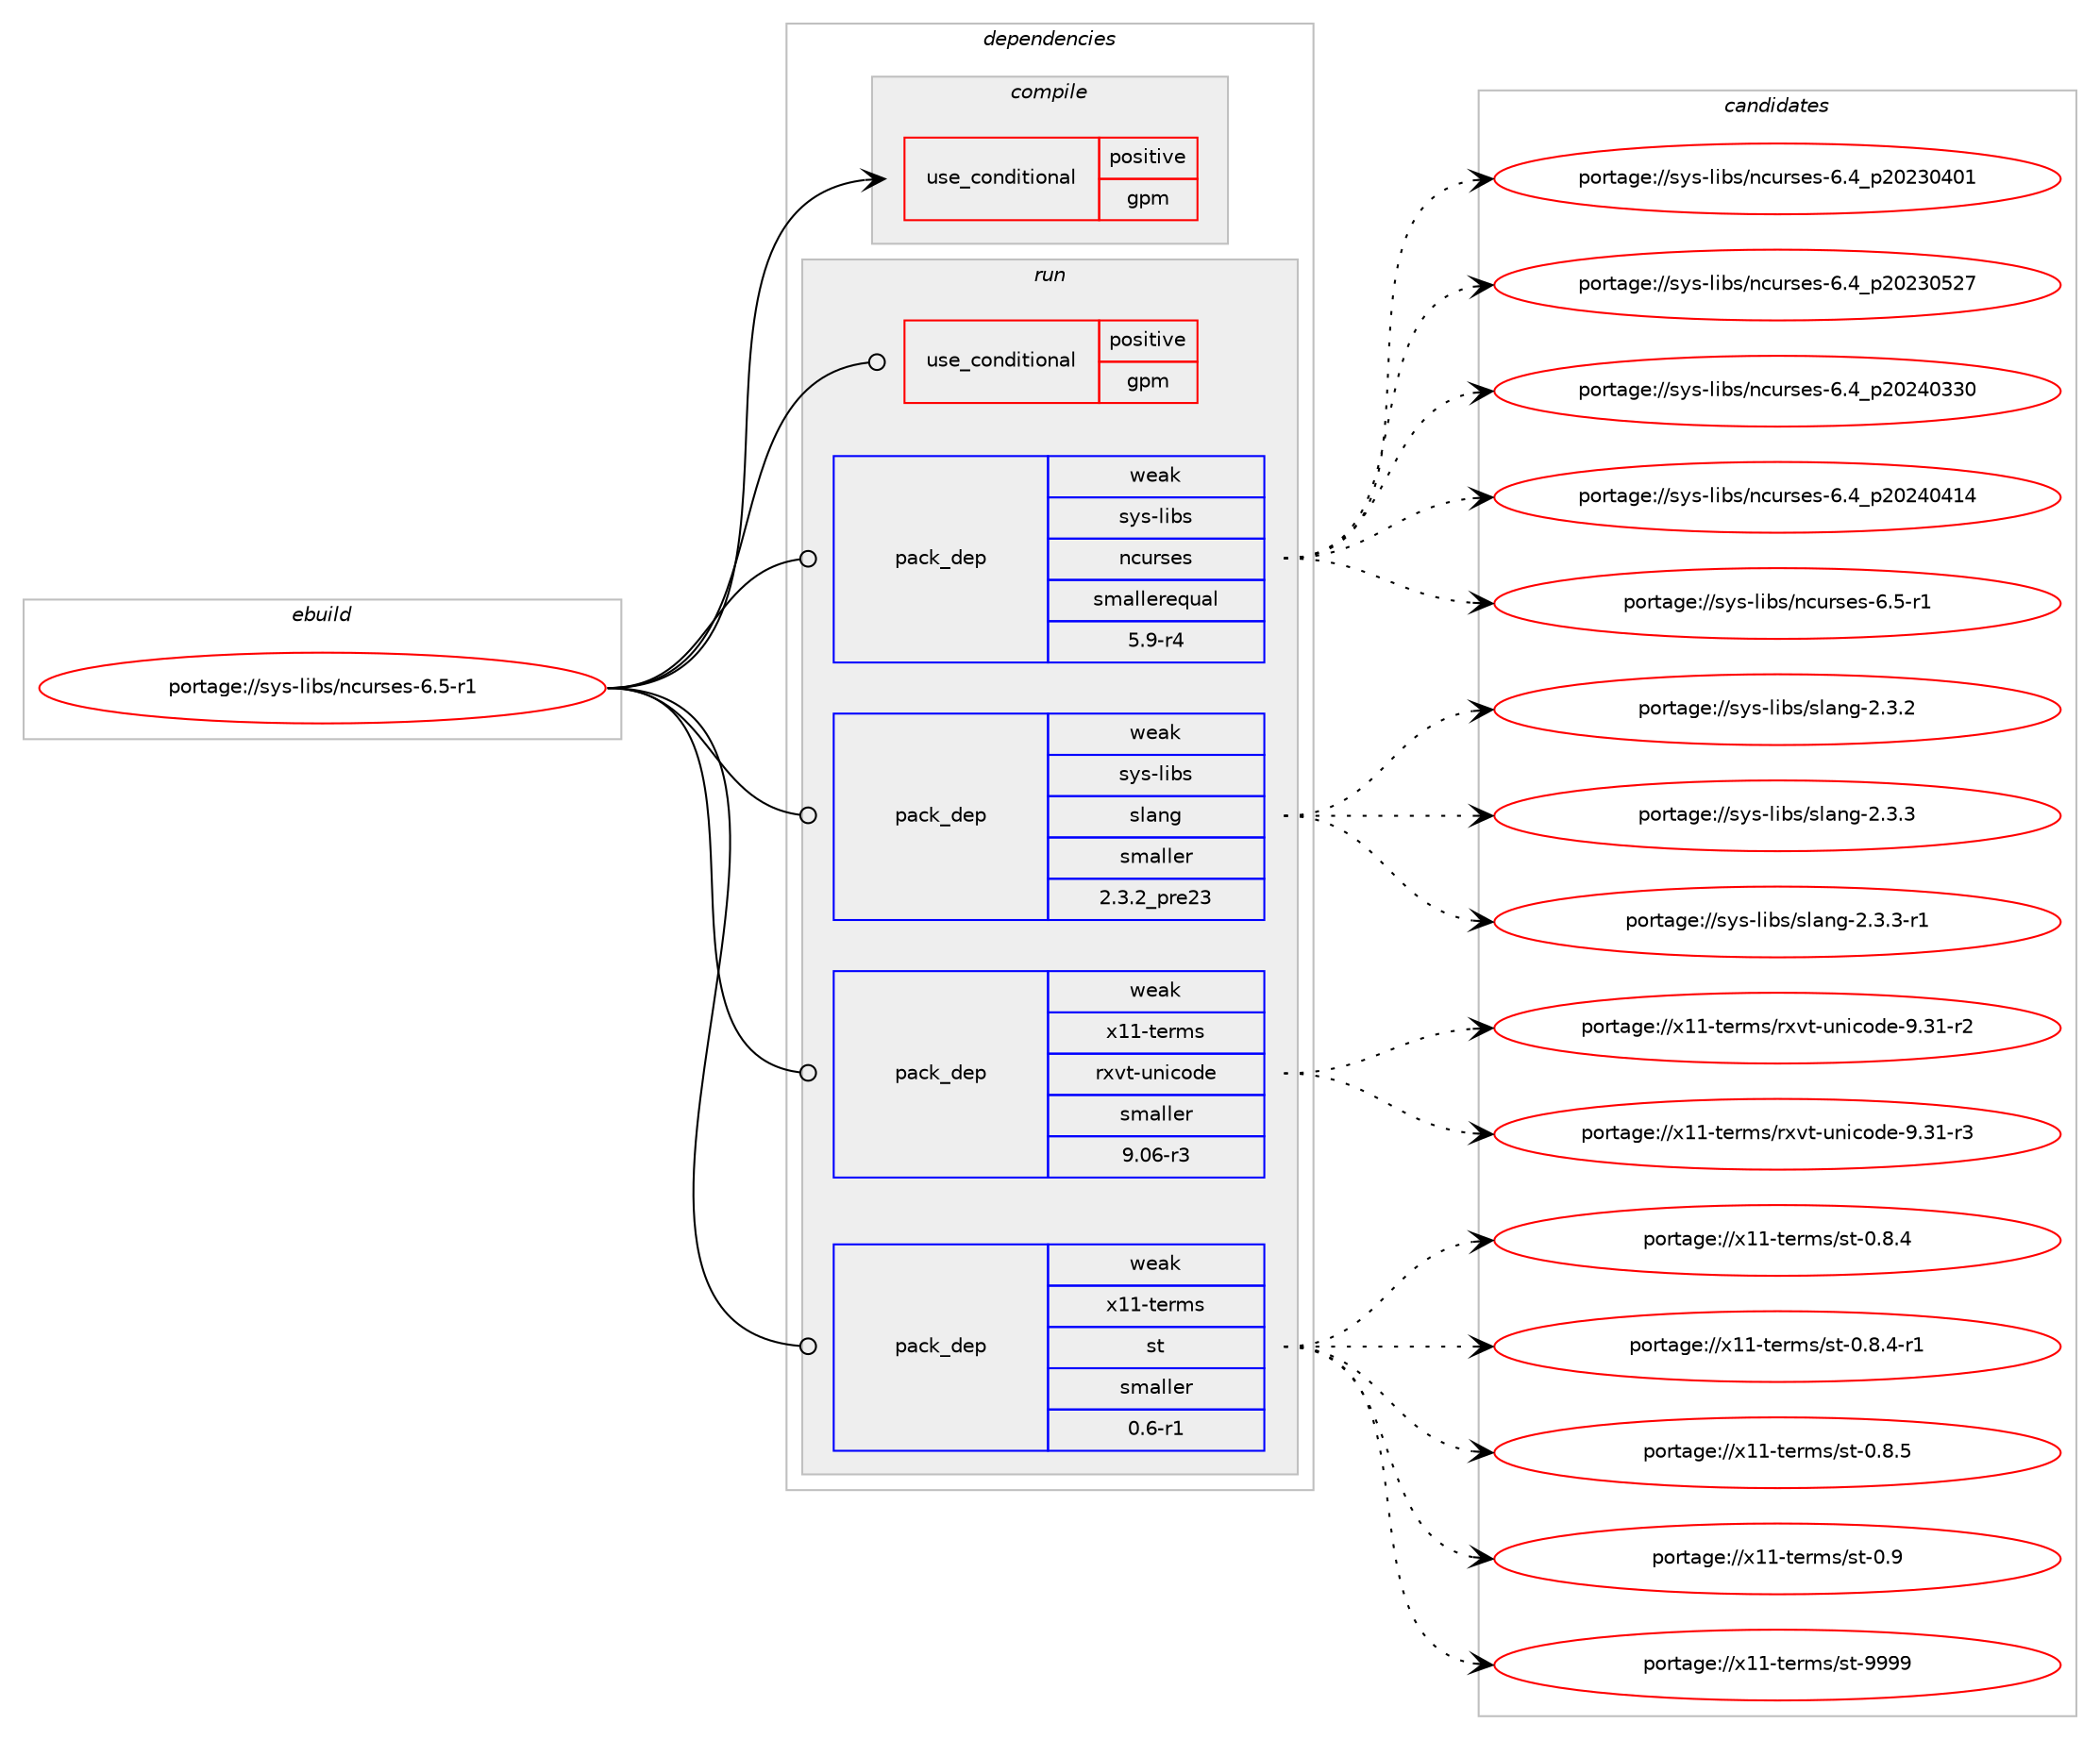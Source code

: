 digraph prolog {

# *************
# Graph options
# *************

newrank=true;
concentrate=true;
compound=true;
graph [rankdir=LR,fontname=Helvetica,fontsize=10,ranksep=1.5];#, ranksep=2.5, nodesep=0.2];
edge  [arrowhead=vee];
node  [fontname=Helvetica,fontsize=10];

# **********
# The ebuild
# **********

subgraph cluster_leftcol {
color=gray;
rank=same;
label=<<i>ebuild</i>>;
id [label="portage://sys-libs/ncurses-6.5-r1", color=red, width=4, href="../sys-libs/ncurses-6.5-r1.svg"];
}

# ****************
# The dependencies
# ****************

subgraph cluster_midcol {
color=gray;
label=<<i>dependencies</i>>;
subgraph cluster_compile {
fillcolor="#eeeeee";
style=filled;
label=<<i>compile</i>>;
subgraph cond2528 {
dependency3626 [label=<<TABLE BORDER="0" CELLBORDER="1" CELLSPACING="0" CELLPADDING="4"><TR><TD ROWSPAN="3" CELLPADDING="10">use_conditional</TD></TR><TR><TD>positive</TD></TR><TR><TD>gpm</TD></TR></TABLE>>, shape=none, color=red];
# *** BEGIN UNKNOWN DEPENDENCY TYPE (TODO) ***
# dependency3626 -> package_dependency(portage://sys-libs/ncurses-6.5-r1,install,no,sys-libs,gpm,none,[,,],[],[use(optenable(abi_x86_32),negative),use(optenable(abi_x86_64),negative),use(optenable(abi_x86_x32),negative),use(optenable(abi_mips_n32),negative),use(optenable(abi_mips_n64),negative),use(optenable(abi_mips_o32),negative),use(optenable(abi_s390_32),negative),use(optenable(abi_s390_64),negative)])
# *** END UNKNOWN DEPENDENCY TYPE (TODO) ***

}
id:e -> dependency3626:w [weight=20,style="solid",arrowhead="vee"];
}
subgraph cluster_compileandrun {
fillcolor="#eeeeee";
style=filled;
label=<<i>compile and run</i>>;
}
subgraph cluster_run {
fillcolor="#eeeeee";
style=filled;
label=<<i>run</i>>;
subgraph cond2529 {
dependency3627 [label=<<TABLE BORDER="0" CELLBORDER="1" CELLSPACING="0" CELLPADDING="4"><TR><TD ROWSPAN="3" CELLPADDING="10">use_conditional</TD></TR><TR><TD>positive</TD></TR><TR><TD>gpm</TD></TR></TABLE>>, shape=none, color=red];
# *** BEGIN UNKNOWN DEPENDENCY TYPE (TODO) ***
# dependency3627 -> package_dependency(portage://sys-libs/ncurses-6.5-r1,run,no,sys-libs,gpm,none,[,,],[],[use(optenable(abi_x86_32),negative),use(optenable(abi_x86_64),negative),use(optenable(abi_x86_x32),negative),use(optenable(abi_mips_n32),negative),use(optenable(abi_mips_n64),negative),use(optenable(abi_mips_o32),negative),use(optenable(abi_s390_32),negative),use(optenable(abi_s390_64),negative)])
# *** END UNKNOWN DEPENDENCY TYPE (TODO) ***

}
id:e -> dependency3627:w [weight=20,style="solid",arrowhead="odot"];
subgraph pack1046 {
dependency3628 [label=<<TABLE BORDER="0" CELLBORDER="1" CELLSPACING="0" CELLPADDING="4" WIDTH="220"><TR><TD ROWSPAN="6" CELLPADDING="30">pack_dep</TD></TR><TR><TD WIDTH="110">weak</TD></TR><TR><TD>sys-libs</TD></TR><TR><TD>ncurses</TD></TR><TR><TD>smallerequal</TD></TR><TR><TD>5.9-r4</TD></TR></TABLE>>, shape=none, color=blue];
}
id:e -> dependency3628:w [weight=20,style="solid",arrowhead="odot"];
subgraph pack1047 {
dependency3629 [label=<<TABLE BORDER="0" CELLBORDER="1" CELLSPACING="0" CELLPADDING="4" WIDTH="220"><TR><TD ROWSPAN="6" CELLPADDING="30">pack_dep</TD></TR><TR><TD WIDTH="110">weak</TD></TR><TR><TD>sys-libs</TD></TR><TR><TD>slang</TD></TR><TR><TD>smaller</TD></TR><TR><TD>2.3.2_pre23</TD></TR></TABLE>>, shape=none, color=blue];
}
id:e -> dependency3629:w [weight=20,style="solid",arrowhead="odot"];
subgraph pack1048 {
dependency3630 [label=<<TABLE BORDER="0" CELLBORDER="1" CELLSPACING="0" CELLPADDING="4" WIDTH="220"><TR><TD ROWSPAN="6" CELLPADDING="30">pack_dep</TD></TR><TR><TD WIDTH="110">weak</TD></TR><TR><TD>x11-terms</TD></TR><TR><TD>rxvt-unicode</TD></TR><TR><TD>smaller</TD></TR><TR><TD>9.06-r3</TD></TR></TABLE>>, shape=none, color=blue];
}
id:e -> dependency3630:w [weight=20,style="solid",arrowhead="odot"];
subgraph pack1049 {
dependency3631 [label=<<TABLE BORDER="0" CELLBORDER="1" CELLSPACING="0" CELLPADDING="4" WIDTH="220"><TR><TD ROWSPAN="6" CELLPADDING="30">pack_dep</TD></TR><TR><TD WIDTH="110">weak</TD></TR><TR><TD>x11-terms</TD></TR><TR><TD>st</TD></TR><TR><TD>smaller</TD></TR><TR><TD>0.6-r1</TD></TR></TABLE>>, shape=none, color=blue];
}
id:e -> dependency3631:w [weight=20,style="solid",arrowhead="odot"];
}
}

# **************
# The candidates
# **************

subgraph cluster_choices {
rank=same;
color=gray;
label=<<i>candidates</i>>;

subgraph choice1046 {
color=black;
nodesep=1;
choice1151211154510810598115471109911711411510111545544652951125048505148524849 [label="portage://sys-libs/ncurses-6.4_p20230401", color=red, width=4,href="../sys-libs/ncurses-6.4_p20230401.svg"];
choice1151211154510810598115471109911711411510111545544652951125048505148535055 [label="portage://sys-libs/ncurses-6.4_p20230527", color=red, width=4,href="../sys-libs/ncurses-6.4_p20230527.svg"];
choice1151211154510810598115471109911711411510111545544652951125048505248515148 [label="portage://sys-libs/ncurses-6.4_p20240330", color=red, width=4,href="../sys-libs/ncurses-6.4_p20240330.svg"];
choice1151211154510810598115471109911711411510111545544652951125048505248524952 [label="portage://sys-libs/ncurses-6.4_p20240414", color=red, width=4,href="../sys-libs/ncurses-6.4_p20240414.svg"];
choice11512111545108105981154711099117114115101115455446534511449 [label="portage://sys-libs/ncurses-6.5-r1", color=red, width=4,href="../sys-libs/ncurses-6.5-r1.svg"];
dependency3628:e -> choice1151211154510810598115471109911711411510111545544652951125048505148524849:w [style=dotted,weight="100"];
dependency3628:e -> choice1151211154510810598115471109911711411510111545544652951125048505148535055:w [style=dotted,weight="100"];
dependency3628:e -> choice1151211154510810598115471109911711411510111545544652951125048505248515148:w [style=dotted,weight="100"];
dependency3628:e -> choice1151211154510810598115471109911711411510111545544652951125048505248524952:w [style=dotted,weight="100"];
dependency3628:e -> choice11512111545108105981154711099117114115101115455446534511449:w [style=dotted,weight="100"];
}
subgraph choice1047 {
color=black;
nodesep=1;
choice11512111545108105981154711510897110103455046514650 [label="portage://sys-libs/slang-2.3.2", color=red, width=4,href="../sys-libs/slang-2.3.2.svg"];
choice11512111545108105981154711510897110103455046514651 [label="portage://sys-libs/slang-2.3.3", color=red, width=4,href="../sys-libs/slang-2.3.3.svg"];
choice115121115451081059811547115108971101034550465146514511449 [label="portage://sys-libs/slang-2.3.3-r1", color=red, width=4,href="../sys-libs/slang-2.3.3-r1.svg"];
dependency3629:e -> choice11512111545108105981154711510897110103455046514650:w [style=dotted,weight="100"];
dependency3629:e -> choice11512111545108105981154711510897110103455046514651:w [style=dotted,weight="100"];
dependency3629:e -> choice115121115451081059811547115108971101034550465146514511449:w [style=dotted,weight="100"];
}
subgraph choice1048 {
color=black;
nodesep=1;
choice12049494511610111410911547114120118116451171101059911110010145574651494511450 [label="portage://x11-terms/rxvt-unicode-9.31-r2", color=red, width=4,href="../x11-terms/rxvt-unicode-9.31-r2.svg"];
choice12049494511610111410911547114120118116451171101059911110010145574651494511451 [label="portage://x11-terms/rxvt-unicode-9.31-r3", color=red, width=4,href="../x11-terms/rxvt-unicode-9.31-r3.svg"];
dependency3630:e -> choice12049494511610111410911547114120118116451171101059911110010145574651494511450:w [style=dotted,weight="100"];
dependency3630:e -> choice12049494511610111410911547114120118116451171101059911110010145574651494511451:w [style=dotted,weight="100"];
}
subgraph choice1049 {
color=black;
nodesep=1;
choice12049494511610111410911547115116454846564652 [label="portage://x11-terms/st-0.8.4", color=red, width=4,href="../x11-terms/st-0.8.4.svg"];
choice120494945116101114109115471151164548465646524511449 [label="portage://x11-terms/st-0.8.4-r1", color=red, width=4,href="../x11-terms/st-0.8.4-r1.svg"];
choice12049494511610111410911547115116454846564653 [label="portage://x11-terms/st-0.8.5", color=red, width=4,href="../x11-terms/st-0.8.5.svg"];
choice1204949451161011141091154711511645484657 [label="portage://x11-terms/st-0.9", color=red, width=4,href="../x11-terms/st-0.9.svg"];
choice120494945116101114109115471151164557575757 [label="portage://x11-terms/st-9999", color=red, width=4,href="../x11-terms/st-9999.svg"];
dependency3631:e -> choice12049494511610111410911547115116454846564652:w [style=dotted,weight="100"];
dependency3631:e -> choice120494945116101114109115471151164548465646524511449:w [style=dotted,weight="100"];
dependency3631:e -> choice12049494511610111410911547115116454846564653:w [style=dotted,weight="100"];
dependency3631:e -> choice1204949451161011141091154711511645484657:w [style=dotted,weight="100"];
dependency3631:e -> choice120494945116101114109115471151164557575757:w [style=dotted,weight="100"];
}
}

}
